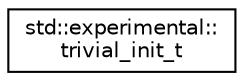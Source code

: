 digraph "Graphe hiérarchique des classes"
{
 // INTERACTIVE_SVG=YES
  edge [fontname="Helvetica",fontsize="10",labelfontname="Helvetica",labelfontsize="10"];
  node [fontname="Helvetica",fontsize="10",shape=record];
  rankdir="LR";
  Node0 [label="std::experimental::\ltrivial_init_t",height=0.2,width=0.4,color="black", fillcolor="white", style="filled",URL="$structstd_1_1experimental_1_1trivial__init__t.html"];
}
